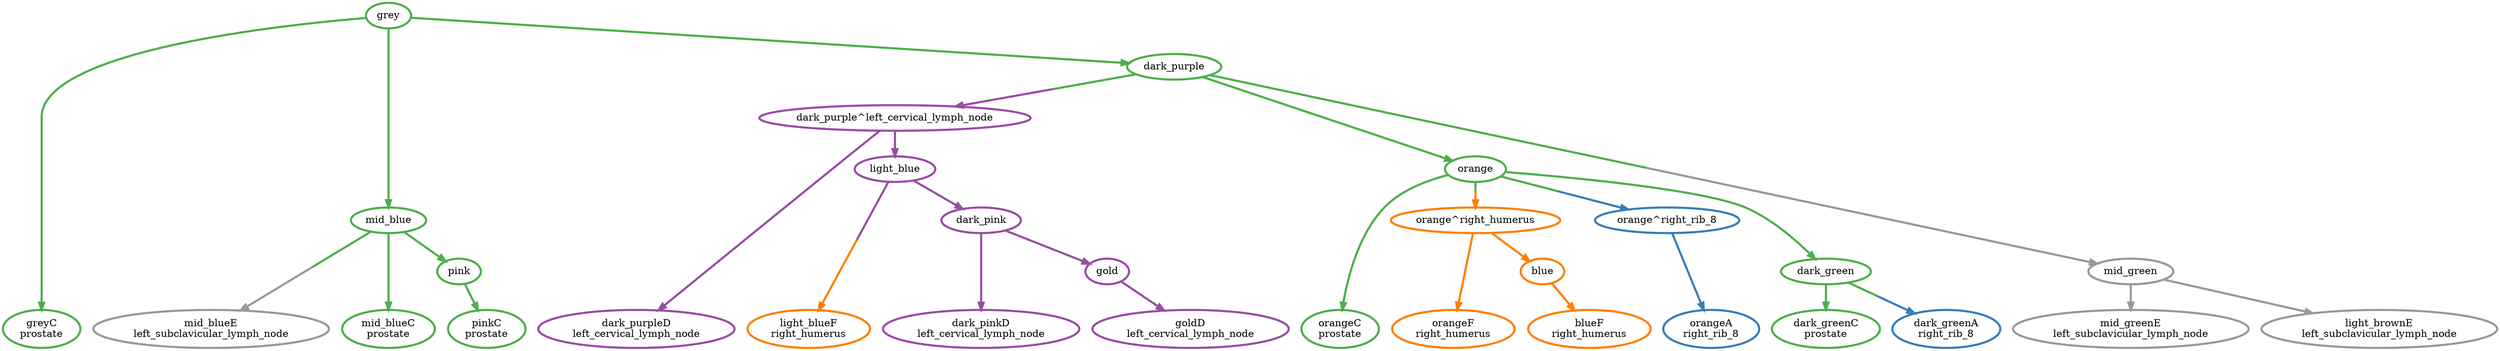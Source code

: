 digraph T {
	{
		rank=same
		28 [penwidth=3,colorscheme=set19,color=3,label="greyC\nprostate"]
		26 [penwidth=3,colorscheme=set19,color=9,label="mid_blueE\nleft_subclavicular_lymph_node"]
		25 [penwidth=3,colorscheme=set19,color=3,label="mid_blueC\nprostate"]
		23 [penwidth=3,colorscheme=set19,color=3,label="pinkC\nprostate"]
		20 [penwidth=3,colorscheme=set19,color=4,label="dark_purpleD\nleft_cervical_lymph_node"]
		16 [penwidth=3,colorscheme=set19,color=5,label="orangeF\nright_humerus"]
		15 [penwidth=3,colorscheme=set19,color=3,label="orangeC\nprostate"]
		14 [penwidth=3,colorscheme=set19,color=2,label="orangeA\nright_rib_8"]
		12 [penwidth=3,colorscheme=set19,color=5,label="blueF\nright_humerus"]
		10 [penwidth=3,colorscheme=set19,color=3,label="dark_greenC\nprostate"]
		9 [penwidth=3,colorscheme=set19,color=2,label="dark_greenA\nright_rib_8"]
		7 [penwidth=3,colorscheme=set19,color=5,label="light_blueF\nright_humerus"]
		5 [penwidth=3,colorscheme=set19,color=4,label="dark_pinkD\nleft_cervical_lymph_node"]
		3 [penwidth=3,colorscheme=set19,color=4,label="goldD\nleft_cervical_lymph_node"]
		1 [penwidth=3,colorscheme=set19,color=9,label="mid_greenE\nleft_subclavicular_lymph_node"]
		0 [penwidth=3,colorscheme=set19,color=9,label="light_brownE\nleft_subclavicular_lymph_node"]
	}
	29 [penwidth=3,colorscheme=set19,color=3,label="grey"]
	27 [penwidth=3,colorscheme=set19,color=3,label="mid_blue"]
	24 [penwidth=3,colorscheme=set19,color=3,label="pink"]
	22 [penwidth=3,colorscheme=set19,color=3,label="dark_purple"]
	21 [penwidth=3,colorscheme=set19,color=4,label="dark_purple^left_cervical_lymph_node"]
	19 [penwidth=3,colorscheme=set19,color=3,label="orange"]
	18 [penwidth=3,colorscheme=set19,color=5,label="orange^right_humerus"]
	17 [penwidth=3,colorscheme=set19,color=2,label="orange^right_rib_8"]
	13 [penwidth=3,colorscheme=set19,color=5,label="blue"]
	11 [penwidth=3,colorscheme=set19,color=3,label="dark_green"]
	8 [penwidth=3,colorscheme=set19,color=4,label="light_blue"]
	6 [penwidth=3,colorscheme=set19,color=4,label="dark_pink"]
	4 [penwidth=3,colorscheme=set19,color=4,label="gold"]
	2 [penwidth=3,colorscheme=set19,color=9,label="mid_green"]
	29 -> 28 [penwidth=3,colorscheme=set19,color=3]
	29 -> 27 [penwidth=3,colorscheme=set19,color=3]
	29 -> 22 [penwidth=3,colorscheme=set19,color=3]
	27 -> 26 [penwidth=3,colorscheme=set19,color="3;0.5:9"]
	27 -> 25 [penwidth=3,colorscheme=set19,color=3]
	27 -> 24 [penwidth=3,colorscheme=set19,color=3]
	24 -> 23 [penwidth=3,colorscheme=set19,color=3]
	22 -> 21 [penwidth=3,colorscheme=set19,color="3;0.5:4"]
	22 -> 19 [penwidth=3,colorscheme=set19,color=3]
	22 -> 2 [penwidth=3,colorscheme=set19,color="3;0.5:9"]
	21 -> 20 [penwidth=3,colorscheme=set19,color=4]
	21 -> 8 [penwidth=3,colorscheme=set19,color=4]
	19 -> 18 [penwidth=3,colorscheme=set19,color="3;0.5:5"]
	19 -> 17 [penwidth=3,colorscheme=set19,color="3;0.5:2"]
	19 -> 15 [penwidth=3,colorscheme=set19,color=3]
	19 -> 11 [penwidth=3,colorscheme=set19,color=3]
	18 -> 16 [penwidth=3,colorscheme=set19,color=5]
	18 -> 13 [penwidth=3,colorscheme=set19,color=5]
	17 -> 14 [penwidth=3,colorscheme=set19,color=2]
	13 -> 12 [penwidth=3,colorscheme=set19,color=5]
	11 -> 10 [penwidth=3,colorscheme=set19,color=3]
	11 -> 9 [penwidth=3,colorscheme=set19,color="3;0.5:2"]
	8 -> 7 [penwidth=3,colorscheme=set19,color="4;0.5:5"]
	8 -> 6 [penwidth=3,colorscheme=set19,color=4]
	6 -> 5 [penwidth=3,colorscheme=set19,color=4]
	6 -> 4 [penwidth=3,colorscheme=set19,color=4]
	4 -> 3 [penwidth=3,colorscheme=set19,color=4]
	2 -> 1 [penwidth=3,colorscheme=set19,color=9]
	2 -> 0 [penwidth=3,colorscheme=set19,color=9]
}
